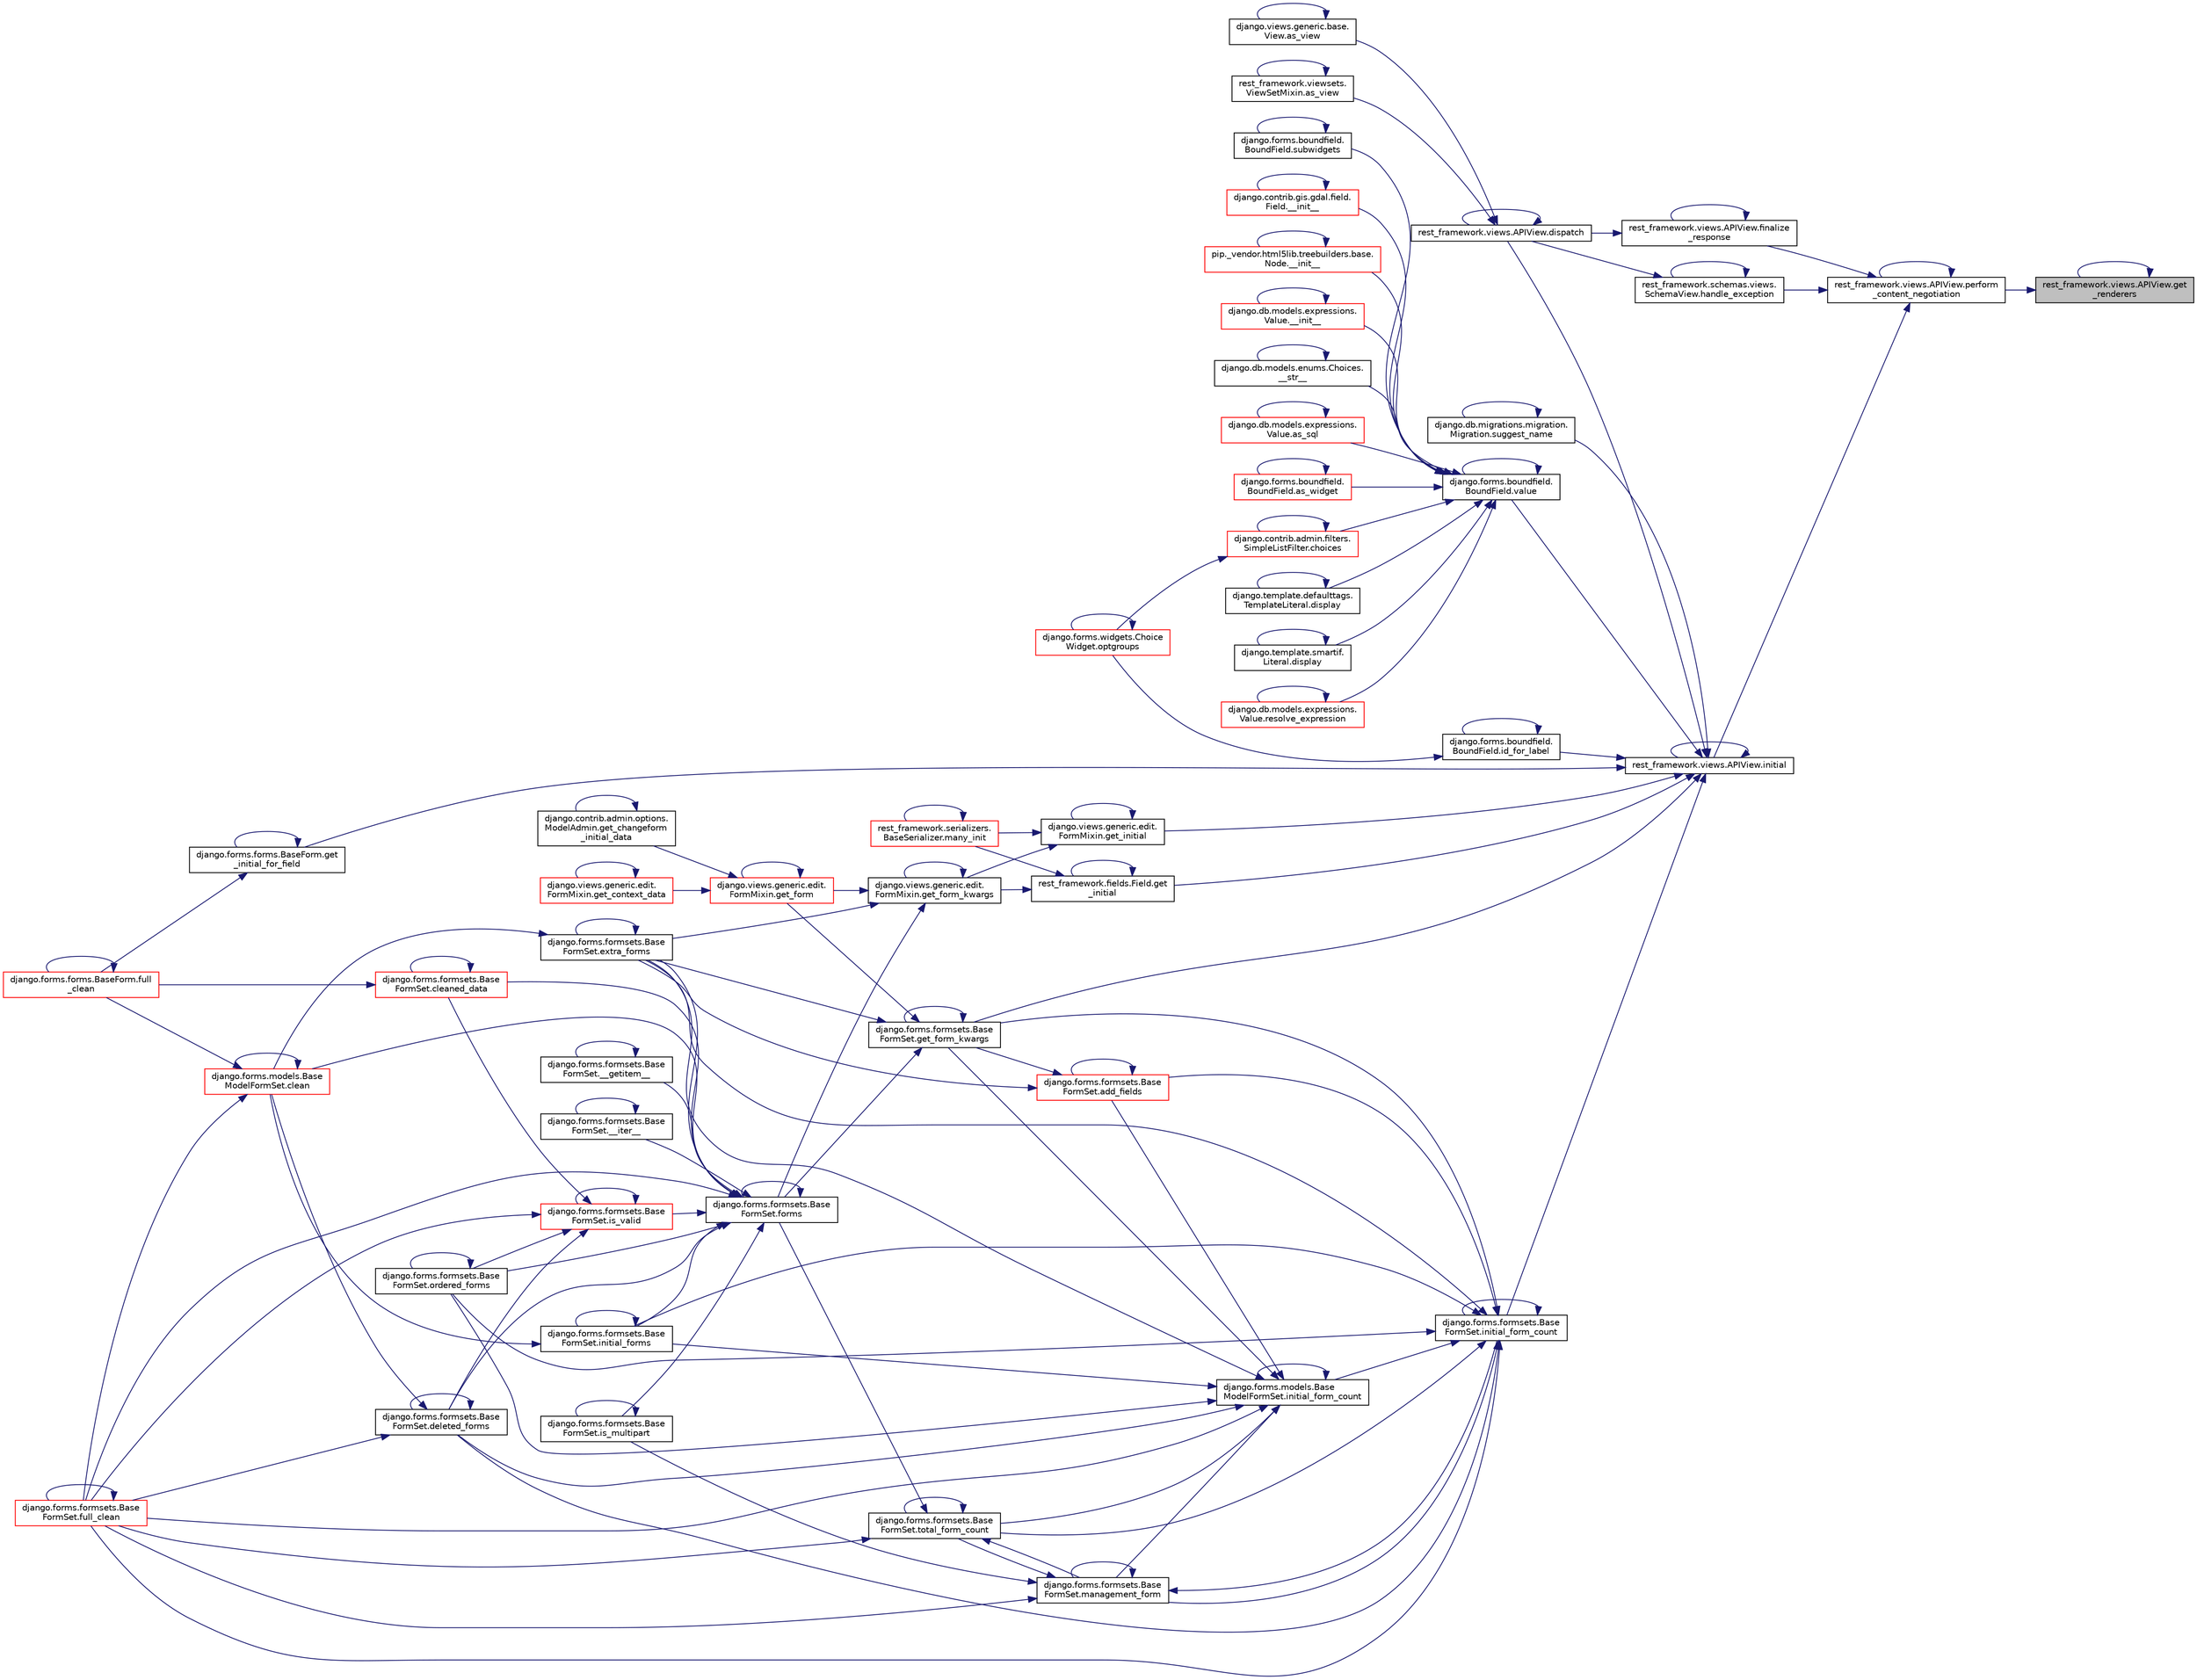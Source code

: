 digraph "rest_framework.views.APIView.get_renderers"
{
 // LATEX_PDF_SIZE
  edge [fontname="Helvetica",fontsize="10",labelfontname="Helvetica",labelfontsize="10"];
  node [fontname="Helvetica",fontsize="10",shape=record];
  rankdir="RL";
  Node1 [label="rest_framework.views.APIView.get\l_renderers",height=0.2,width=0.4,color="black", fillcolor="grey75", style="filled", fontcolor="black",tooltip=" "];
  Node1 -> Node1 [dir="back",color="midnightblue",fontsize="10",style="solid",fontname="Helvetica"];
  Node1 -> Node2 [dir="back",color="midnightblue",fontsize="10",style="solid",fontname="Helvetica"];
  Node2 [label="rest_framework.views.APIView.perform\l_content_negotiation",height=0.2,width=0.4,color="black", fillcolor="white", style="filled",URL="$d3/d7d/classrest__framework_1_1views_1_1_a_p_i_view.html#a46ab423b8eb51c37b8aa51aa556084e4",tooltip=" "];
  Node2 -> Node3 [dir="back",color="midnightblue",fontsize="10",style="solid",fontname="Helvetica"];
  Node3 [label="rest_framework.views.APIView.finalize\l_response",height=0.2,width=0.4,color="black", fillcolor="white", style="filled",URL="$d3/d7d/classrest__framework_1_1views_1_1_a_p_i_view.html#abe3cc1be0b669dcc0088e9b3aa442116",tooltip=" "];
  Node3 -> Node4 [dir="back",color="midnightblue",fontsize="10",style="solid",fontname="Helvetica"];
  Node4 [label="rest_framework.views.APIView.dispatch",height=0.2,width=0.4,color="black", fillcolor="white", style="filled",URL="$d3/d7d/classrest__framework_1_1views_1_1_a_p_i_view.html#ac546f29e049369a62a3bd24a3f596c71",tooltip=" "];
  Node4 -> Node5 [dir="back",color="midnightblue",fontsize="10",style="solid",fontname="Helvetica"];
  Node5 [label="django.views.generic.base.\lView.as_view",height=0.2,width=0.4,color="black", fillcolor="white", style="filled",URL="$d0/ddc/classdjango_1_1views_1_1generic_1_1base_1_1_view.html#ac26fa050293a6501f919db1807ea0118",tooltip=" "];
  Node5 -> Node5 [dir="back",color="midnightblue",fontsize="10",style="solid",fontname="Helvetica"];
  Node4 -> Node6 [dir="back",color="midnightblue",fontsize="10",style="solid",fontname="Helvetica"];
  Node6 [label="rest_framework.viewsets.\lViewSetMixin.as_view",height=0.2,width=0.4,color="black", fillcolor="white", style="filled",URL="$d9/d8d/classrest__framework_1_1viewsets_1_1_view_set_mixin.html#ab57221a68375dfaf9b829641d1c712e4",tooltip=" "];
  Node6 -> Node6 [dir="back",color="midnightblue",fontsize="10",style="solid",fontname="Helvetica"];
  Node4 -> Node4 [dir="back",color="midnightblue",fontsize="10",style="solid",fontname="Helvetica"];
  Node3 -> Node3 [dir="back",color="midnightblue",fontsize="10",style="solid",fontname="Helvetica"];
  Node2 -> Node7 [dir="back",color="midnightblue",fontsize="10",style="solid",fontname="Helvetica"];
  Node7 [label="rest_framework.schemas.views.\lSchemaView.handle_exception",height=0.2,width=0.4,color="black", fillcolor="white", style="filled",URL="$dc/dfe/classrest__framework_1_1schemas_1_1views_1_1_schema_view.html#a3ced7725e5a5b09ac1ce2a72acf0546e",tooltip=" "];
  Node7 -> Node4 [dir="back",color="midnightblue",fontsize="10",style="solid",fontname="Helvetica"];
  Node7 -> Node7 [dir="back",color="midnightblue",fontsize="10",style="solid",fontname="Helvetica"];
  Node2 -> Node8 [dir="back",color="midnightblue",fontsize="10",style="solid",fontname="Helvetica"];
  Node8 [label="rest_framework.views.APIView.initial",height=0.2,width=0.4,color="black", fillcolor="white", style="filled",URL="$d3/d7d/classrest__framework_1_1views_1_1_a_p_i_view.html#a170de3ffed1bcb6ad4859df45549eee8",tooltip=" "];
  Node8 -> Node4 [dir="back",color="midnightblue",fontsize="10",style="solid",fontname="Helvetica"];
  Node8 -> Node9 [dir="back",color="midnightblue",fontsize="10",style="solid",fontname="Helvetica"];
  Node9 [label="django.forms.formsets.Base\lFormSet.get_form_kwargs",height=0.2,width=0.4,color="black", fillcolor="white", style="filled",URL="$d5/d7f/classdjango_1_1forms_1_1formsets_1_1_base_form_set.html#a88de5b295c9504269cae259b3bcefc93",tooltip=" "];
  Node9 -> Node10 [dir="back",color="midnightblue",fontsize="10",style="solid",fontname="Helvetica"];
  Node10 [label="django.forms.formsets.Base\lFormSet.extra_forms",height=0.2,width=0.4,color="black", fillcolor="white", style="filled",URL="$d5/d7f/classdjango_1_1forms_1_1formsets_1_1_base_form_set.html#a9487b6c0ea825975b119b5a0e989d0a3",tooltip=" "];
  Node10 -> Node11 [dir="back",color="midnightblue",fontsize="10",style="solid",fontname="Helvetica"];
  Node11 [label="django.forms.models.Base\lModelFormSet.clean",height=0.2,width=0.4,color="red", fillcolor="white", style="filled",URL="$d5/d31/classdjango_1_1forms_1_1models_1_1_base_model_form_set.html#aeb5f8ac417ef44d2a90e7502ccf90482",tooltip=" "];
  Node11 -> Node11 [dir="back",color="midnightblue",fontsize="10",style="solid",fontname="Helvetica"];
  Node11 -> Node12 [dir="back",color="midnightblue",fontsize="10",style="solid",fontname="Helvetica"];
  Node12 [label="django.forms.forms.BaseForm.full\l_clean",height=0.2,width=0.4,color="red", fillcolor="white", style="filled",URL="$d8/d44/classdjango_1_1forms_1_1forms_1_1_base_form.html#acb359d947a031d78659b4d55addd67fc",tooltip=" "];
  Node12 -> Node12 [dir="back",color="midnightblue",fontsize="10",style="solid",fontname="Helvetica"];
  Node11 -> Node14 [dir="back",color="midnightblue",fontsize="10",style="solid",fontname="Helvetica"];
  Node14 [label="django.forms.formsets.Base\lFormSet.full_clean",height=0.2,width=0.4,color="red", fillcolor="white", style="filled",URL="$d5/d7f/classdjango_1_1forms_1_1formsets_1_1_base_form_set.html#ab85a836f8efaf3f794e9c34d427967f7",tooltip=" "];
  Node14 -> Node14 [dir="back",color="midnightblue",fontsize="10",style="solid",fontname="Helvetica"];
  Node10 -> Node10 [dir="back",color="midnightblue",fontsize="10",style="solid",fontname="Helvetica"];
  Node9 -> Node405 [dir="back",color="midnightblue",fontsize="10",style="solid",fontname="Helvetica"];
  Node405 [label="django.forms.formsets.Base\lFormSet.forms",height=0.2,width=0.4,color="black", fillcolor="white", style="filled",URL="$d5/d7f/classdjango_1_1forms_1_1formsets_1_1_base_form_set.html#a70cad149ce8de04397ad6b31f5f5497c",tooltip=" "];
  Node405 -> Node406 [dir="back",color="midnightblue",fontsize="10",style="solid",fontname="Helvetica"];
  Node406 [label="django.forms.formsets.Base\lFormSet.__getitem__",height=0.2,width=0.4,color="black", fillcolor="white", style="filled",URL="$d5/d7f/classdjango_1_1forms_1_1formsets_1_1_base_form_set.html#a91e2374798dcd45eb1ed3b43a52ee6f9",tooltip=" "];
  Node406 -> Node406 [dir="back",color="midnightblue",fontsize="10",style="solid",fontname="Helvetica"];
  Node405 -> Node407 [dir="back",color="midnightblue",fontsize="10",style="solid",fontname="Helvetica"];
  Node407 [label="django.forms.formsets.Base\lFormSet.__iter__",height=0.2,width=0.4,color="black", fillcolor="white", style="filled",URL="$d5/d7f/classdjango_1_1forms_1_1formsets_1_1_base_form_set.html#ae196defd484498c8d52ae9da48064e30",tooltip=" "];
  Node407 -> Node407 [dir="back",color="midnightblue",fontsize="10",style="solid",fontname="Helvetica"];
  Node405 -> Node11 [dir="back",color="midnightblue",fontsize="10",style="solid",fontname="Helvetica"];
  Node405 -> Node165 [dir="back",color="midnightblue",fontsize="10",style="solid",fontname="Helvetica"];
  Node165 [label="django.forms.formsets.Base\lFormSet.cleaned_data",height=0.2,width=0.4,color="red", fillcolor="white", style="filled",URL="$d5/d7f/classdjango_1_1forms_1_1formsets_1_1_base_form_set.html#aa38b8e30dcee162b6d31447ab61d43fc",tooltip=" "];
  Node165 -> Node165 [dir="back",color="midnightblue",fontsize="10",style="solid",fontname="Helvetica"];
  Node165 -> Node12 [dir="back",color="midnightblue",fontsize="10",style="solid",fontname="Helvetica"];
  Node405 -> Node195 [dir="back",color="midnightblue",fontsize="10",style="solid",fontname="Helvetica"];
  Node195 [label="django.forms.formsets.Base\lFormSet.deleted_forms",height=0.2,width=0.4,color="black", fillcolor="white", style="filled",URL="$d5/d7f/classdjango_1_1forms_1_1formsets_1_1_base_form_set.html#a83a631f99dd905ea879d33b0675bc55a",tooltip=" "];
  Node195 -> Node11 [dir="back",color="midnightblue",fontsize="10",style="solid",fontname="Helvetica"];
  Node195 -> Node195 [dir="back",color="midnightblue",fontsize="10",style="solid",fontname="Helvetica"];
  Node195 -> Node14 [dir="back",color="midnightblue",fontsize="10",style="solid",fontname="Helvetica"];
  Node405 -> Node10 [dir="back",color="midnightblue",fontsize="10",style="solid",fontname="Helvetica"];
  Node405 -> Node405 [dir="back",color="midnightblue",fontsize="10",style="solid",fontname="Helvetica"];
  Node405 -> Node14 [dir="back",color="midnightblue",fontsize="10",style="solid",fontname="Helvetica"];
  Node405 -> Node408 [dir="back",color="midnightblue",fontsize="10",style="solid",fontname="Helvetica"];
  Node408 [label="django.forms.formsets.Base\lFormSet.initial_forms",height=0.2,width=0.4,color="black", fillcolor="white", style="filled",URL="$d5/d7f/classdjango_1_1forms_1_1formsets_1_1_base_form_set.html#a5737e5748c53c62f3c9f3b585e4d5ccb",tooltip=" "];
  Node408 -> Node11 [dir="back",color="midnightblue",fontsize="10",style="solid",fontname="Helvetica"];
  Node408 -> Node408 [dir="back",color="midnightblue",fontsize="10",style="solid",fontname="Helvetica"];
  Node405 -> Node409 [dir="back",color="midnightblue",fontsize="10",style="solid",fontname="Helvetica"];
  Node409 [label="django.forms.formsets.Base\lFormSet.is_multipart",height=0.2,width=0.4,color="black", fillcolor="white", style="filled",URL="$d5/d7f/classdjango_1_1forms_1_1formsets_1_1_base_form_set.html#a7f165e455152051eb7d92f849e23fe23",tooltip=" "];
  Node409 -> Node409 [dir="back",color="midnightblue",fontsize="10",style="solid",fontname="Helvetica"];
  Node405 -> Node205 [dir="back",color="midnightblue",fontsize="10",style="solid",fontname="Helvetica"];
  Node205 [label="django.forms.formsets.Base\lFormSet.is_valid",height=0.2,width=0.4,color="red", fillcolor="white", style="filled",URL="$d5/d7f/classdjango_1_1forms_1_1formsets_1_1_base_form_set.html#ac556f386c1300678a3d58cbe8e9c7bef",tooltip=" "];
  Node205 -> Node165 [dir="back",color="midnightblue",fontsize="10",style="solid",fontname="Helvetica"];
  Node205 -> Node195 [dir="back",color="midnightblue",fontsize="10",style="solid",fontname="Helvetica"];
  Node205 -> Node14 [dir="back",color="midnightblue",fontsize="10",style="solid",fontname="Helvetica"];
  Node205 -> Node205 [dir="back",color="midnightblue",fontsize="10",style="solid",fontname="Helvetica"];
  Node205 -> Node196 [dir="back",color="midnightblue",fontsize="10",style="solid",fontname="Helvetica"];
  Node196 [label="django.forms.formsets.Base\lFormSet.ordered_forms",height=0.2,width=0.4,color="black", fillcolor="white", style="filled",URL="$d5/d7f/classdjango_1_1forms_1_1formsets_1_1_base_form_set.html#a91c44cf8c2c33e9317d96b70ada86fc1",tooltip=" "];
  Node196 -> Node196 [dir="back",color="midnightblue",fontsize="10",style="solid",fontname="Helvetica"];
  Node405 -> Node196 [dir="back",color="midnightblue",fontsize="10",style="solid",fontname="Helvetica"];
  Node9 -> Node410 [dir="back",color="midnightblue",fontsize="10",style="solid",fontname="Helvetica"];
  Node410 [label="django.views.generic.edit.\lFormMixin.get_form",height=0.2,width=0.4,color="red", fillcolor="white", style="filled",URL="$df/d6a/classdjango_1_1views_1_1generic_1_1edit_1_1_form_mixin.html#a3d957f143079aa2efc364b3fb73153e2",tooltip=" "];
  Node410 -> Node373 [dir="back",color="midnightblue",fontsize="10",style="solid",fontname="Helvetica"];
  Node373 [label="django.contrib.admin.options.\lModelAdmin.get_changeform\l_initial_data",height=0.2,width=0.4,color="black", fillcolor="white", style="filled",URL="$d5/d05/classdjango_1_1contrib_1_1admin_1_1options_1_1_model_admin.html#a0a240a707ea381d1b8ec1579f8955fb7",tooltip=" "];
  Node373 -> Node373 [dir="back",color="midnightblue",fontsize="10",style="solid",fontname="Helvetica"];
  Node410 -> Node376 [dir="back",color="midnightblue",fontsize="10",style="solid",fontname="Helvetica"];
  Node376 [label="django.views.generic.edit.\lFormMixin.get_context_data",height=0.2,width=0.4,color="red", fillcolor="white", style="filled",URL="$df/d6a/classdjango_1_1views_1_1generic_1_1edit_1_1_form_mixin.html#a255005d366a84c6e9cb8558c5591a182",tooltip=" "];
  Node376 -> Node376 [dir="back",color="midnightblue",fontsize="10",style="solid",fontname="Helvetica"];
  Node410 -> Node410 [dir="back",color="midnightblue",fontsize="10",style="solid",fontname="Helvetica"];
  Node9 -> Node9 [dir="back",color="midnightblue",fontsize="10",style="solid",fontname="Helvetica"];
  Node8 -> Node680 [dir="back",color="midnightblue",fontsize="10",style="solid",fontname="Helvetica"];
  Node680 [label="django.views.generic.edit.\lFormMixin.get_initial",height=0.2,width=0.4,color="black", fillcolor="white", style="filled",URL="$df/d6a/classdjango_1_1views_1_1generic_1_1edit_1_1_form_mixin.html#ab814b4070196cb0e417553372b9852cf",tooltip=" "];
  Node680 -> Node412 [dir="back",color="midnightblue",fontsize="10",style="solid",fontname="Helvetica"];
  Node412 [label="django.views.generic.edit.\lFormMixin.get_form_kwargs",height=0.2,width=0.4,color="black", fillcolor="white", style="filled",URL="$df/d6a/classdjango_1_1views_1_1generic_1_1edit_1_1_form_mixin.html#a39553a35fb3f5f55c90d9f6355a57b78",tooltip=" "];
  Node412 -> Node10 [dir="back",color="midnightblue",fontsize="10",style="solid",fontname="Helvetica"];
  Node412 -> Node405 [dir="back",color="midnightblue",fontsize="10",style="solid",fontname="Helvetica"];
  Node412 -> Node410 [dir="back",color="midnightblue",fontsize="10",style="solid",fontname="Helvetica"];
  Node412 -> Node412 [dir="back",color="midnightblue",fontsize="10",style="solid",fontname="Helvetica"];
  Node680 -> Node680 [dir="back",color="midnightblue",fontsize="10",style="solid",fontname="Helvetica"];
  Node680 -> Node181 [dir="back",color="midnightblue",fontsize="10",style="solid",fontname="Helvetica"];
  Node181 [label="rest_framework.serializers.\lBaseSerializer.many_init",height=0.2,width=0.4,color="red", fillcolor="white", style="filled",URL="$d9/de7/classrest__framework_1_1serializers_1_1_base_serializer.html#aa66062b6866b3306c40d310e19b25971",tooltip=" "];
  Node181 -> Node181 [dir="back",color="midnightblue",fontsize="10",style="solid",fontname="Helvetica"];
  Node8 -> Node681 [dir="back",color="midnightblue",fontsize="10",style="solid",fontname="Helvetica"];
  Node681 [label="rest_framework.fields.Field.get\l_initial",height=0.2,width=0.4,color="black", fillcolor="white", style="filled",URL="$d9/d53/classrest__framework_1_1fields_1_1_field.html#a256c6b4d3978a71f5e6e4417135d59ed",tooltip=" "];
  Node681 -> Node412 [dir="back",color="midnightblue",fontsize="10",style="solid",fontname="Helvetica"];
  Node681 -> Node681 [dir="back",color="midnightblue",fontsize="10",style="solid",fontname="Helvetica"];
  Node681 -> Node181 [dir="back",color="midnightblue",fontsize="10",style="solid",fontname="Helvetica"];
  Node8 -> Node682 [dir="back",color="midnightblue",fontsize="10",style="solid",fontname="Helvetica"];
  Node682 [label="django.forms.forms.BaseForm.get\l_initial_for_field",height=0.2,width=0.4,color="black", fillcolor="white", style="filled",URL="$d8/d44/classdjango_1_1forms_1_1forms_1_1_base_form.html#a79a0f526b5f23804f3ad24878cbf3e91",tooltip=" "];
  Node682 -> Node12 [dir="back",color="midnightblue",fontsize="10",style="solid",fontname="Helvetica"];
  Node682 -> Node682 [dir="back",color="midnightblue",fontsize="10",style="solid",fontname="Helvetica"];
  Node8 -> Node683 [dir="back",color="midnightblue",fontsize="10",style="solid",fontname="Helvetica"];
  Node683 [label="django.forms.boundfield.\lBoundField.id_for_label",height=0.2,width=0.4,color="black", fillcolor="white", style="filled",URL="$da/d92/classdjango_1_1forms_1_1boundfield_1_1_bound_field.html#a9ba3ce7a1d435adef128c5a5d2aa8e21",tooltip=" "];
  Node683 -> Node683 [dir="back",color="midnightblue",fontsize="10",style="solid",fontname="Helvetica"];
  Node683 -> Node540 [dir="back",color="midnightblue",fontsize="10",style="solid",fontname="Helvetica"];
  Node540 [label="django.forms.widgets.Choice\lWidget.optgroups",height=0.2,width=0.4,color="red", fillcolor="white", style="filled",URL="$d5/d18/classdjango_1_1forms_1_1widgets_1_1_choice_widget.html#a69d858bf11924e506b9973702d2ba075",tooltip=" "];
  Node540 -> Node540 [dir="back",color="midnightblue",fontsize="10",style="solid",fontname="Helvetica"];
  Node8 -> Node8 [dir="back",color="midnightblue",fontsize="10",style="solid",fontname="Helvetica"];
  Node8 -> Node446 [dir="back",color="midnightblue",fontsize="10",style="solid",fontname="Helvetica"];
  Node446 [label="django.forms.formsets.Base\lFormSet.initial_form_count",height=0.2,width=0.4,color="black", fillcolor="white", style="filled",URL="$d5/d7f/classdjango_1_1forms_1_1formsets_1_1_base_form_set.html#a793420ef47cc932007c942f506a6be84",tooltip=" "];
  Node446 -> Node444 [dir="back",color="midnightblue",fontsize="10",style="solid",fontname="Helvetica"];
  Node444 [label="django.forms.formsets.Base\lFormSet.add_fields",height=0.2,width=0.4,color="red", fillcolor="white", style="filled",URL="$d5/d7f/classdjango_1_1forms_1_1formsets_1_1_base_form_set.html#a5139435e68b424b423f9b672f192ced6",tooltip=" "];
  Node444 -> Node444 [dir="back",color="midnightblue",fontsize="10",style="solid",fontname="Helvetica"];
  Node444 -> Node10 [dir="back",color="midnightblue",fontsize="10",style="solid",fontname="Helvetica"];
  Node444 -> Node9 [dir="back",color="midnightblue",fontsize="10",style="solid",fontname="Helvetica"];
  Node446 -> Node195 [dir="back",color="midnightblue",fontsize="10",style="solid",fontname="Helvetica"];
  Node446 -> Node10 [dir="back",color="midnightblue",fontsize="10",style="solid",fontname="Helvetica"];
  Node446 -> Node14 [dir="back",color="midnightblue",fontsize="10",style="solid",fontname="Helvetica"];
  Node446 -> Node9 [dir="back",color="midnightblue",fontsize="10",style="solid",fontname="Helvetica"];
  Node446 -> Node446 [dir="back",color="midnightblue",fontsize="10",style="solid",fontname="Helvetica"];
  Node446 -> Node443 [dir="back",color="midnightblue",fontsize="10",style="solid",fontname="Helvetica"];
  Node443 [label="django.forms.models.Base\lModelFormSet.initial_form_count",height=0.2,width=0.4,color="black", fillcolor="white", style="filled",URL="$d5/d31/classdjango_1_1forms_1_1models_1_1_base_model_form_set.html#a6a15e7dc230a83274059086c7297b540",tooltip=" "];
  Node443 -> Node444 [dir="back",color="midnightblue",fontsize="10",style="solid",fontname="Helvetica"];
  Node443 -> Node195 [dir="back",color="midnightblue",fontsize="10",style="solid",fontname="Helvetica"];
  Node443 -> Node10 [dir="back",color="midnightblue",fontsize="10",style="solid",fontname="Helvetica"];
  Node443 -> Node14 [dir="back",color="midnightblue",fontsize="10",style="solid",fontname="Helvetica"];
  Node443 -> Node9 [dir="back",color="midnightblue",fontsize="10",style="solid",fontname="Helvetica"];
  Node443 -> Node443 [dir="back",color="midnightblue",fontsize="10",style="solid",fontname="Helvetica"];
  Node443 -> Node408 [dir="back",color="midnightblue",fontsize="10",style="solid",fontname="Helvetica"];
  Node443 -> Node445 [dir="back",color="midnightblue",fontsize="10",style="solid",fontname="Helvetica"];
  Node445 [label="django.forms.formsets.Base\lFormSet.management_form",height=0.2,width=0.4,color="black", fillcolor="white", style="filled",URL="$d5/d7f/classdjango_1_1forms_1_1formsets_1_1_base_form_set.html#abea17bdc7dd08b469d9e14688384330e",tooltip=" "];
  Node445 -> Node14 [dir="back",color="midnightblue",fontsize="10",style="solid",fontname="Helvetica"];
  Node445 -> Node446 [dir="back",color="midnightblue",fontsize="10",style="solid",fontname="Helvetica"];
  Node445 -> Node409 [dir="back",color="midnightblue",fontsize="10",style="solid",fontname="Helvetica"];
  Node445 -> Node445 [dir="back",color="midnightblue",fontsize="10",style="solid",fontname="Helvetica"];
  Node445 -> Node447 [dir="back",color="midnightblue",fontsize="10",style="solid",fontname="Helvetica"];
  Node447 [label="django.forms.formsets.Base\lFormSet.total_form_count",height=0.2,width=0.4,color="black", fillcolor="white", style="filled",URL="$d5/d7f/classdjango_1_1forms_1_1formsets_1_1_base_form_set.html#a37ab5fcd99e2f3bbd6c74342e08aeaed",tooltip=" "];
  Node447 -> Node405 [dir="back",color="midnightblue",fontsize="10",style="solid",fontname="Helvetica"];
  Node447 -> Node14 [dir="back",color="midnightblue",fontsize="10",style="solid",fontname="Helvetica"];
  Node447 -> Node445 [dir="back",color="midnightblue",fontsize="10",style="solid",fontname="Helvetica"];
  Node447 -> Node447 [dir="back",color="midnightblue",fontsize="10",style="solid",fontname="Helvetica"];
  Node443 -> Node196 [dir="back",color="midnightblue",fontsize="10",style="solid",fontname="Helvetica"];
  Node443 -> Node447 [dir="back",color="midnightblue",fontsize="10",style="solid",fontname="Helvetica"];
  Node446 -> Node408 [dir="back",color="midnightblue",fontsize="10",style="solid",fontname="Helvetica"];
  Node446 -> Node445 [dir="back",color="midnightblue",fontsize="10",style="solid",fontname="Helvetica"];
  Node446 -> Node196 [dir="back",color="midnightblue",fontsize="10",style="solid",fontname="Helvetica"];
  Node446 -> Node447 [dir="back",color="midnightblue",fontsize="10",style="solid",fontname="Helvetica"];
  Node8 -> Node684 [dir="back",color="midnightblue",fontsize="10",style="solid",fontname="Helvetica"];
  Node684 [label="django.db.migrations.migration.\lMigration.suggest_name",height=0.2,width=0.4,color="black", fillcolor="white", style="filled",URL="$de/da8/classdjango_1_1db_1_1migrations_1_1migration_1_1_migration.html#a3b9d2ea809375c4bf6ef763cb235223f",tooltip=" "];
  Node684 -> Node684 [dir="back",color="midnightblue",fontsize="10",style="solid",fontname="Helvetica"];
  Node8 -> Node558 [dir="back",color="midnightblue",fontsize="10",style="solid",fontname="Helvetica"];
  Node558 [label="django.forms.boundfield.\lBoundField.value",height=0.2,width=0.4,color="black", fillcolor="white", style="filled",URL="$da/d92/classdjango_1_1forms_1_1boundfield_1_1_bound_field.html#a78b5ca590168dcb0f7efcac1922a93c7",tooltip=" "];
  Node558 -> Node140 [dir="back",color="midnightblue",fontsize="10",style="solid",fontname="Helvetica"];
  Node140 [label="django.contrib.gis.gdal.field.\lField.__init__",height=0.2,width=0.4,color="red", fillcolor="white", style="filled",URL="$d8/d65/classdjango_1_1contrib_1_1gis_1_1gdal_1_1field_1_1_field.html#a96f67c1998176e29fac02e002fdff997",tooltip=" "];
  Node140 -> Node140 [dir="back",color="midnightblue",fontsize="10",style="solid",fontname="Helvetica"];
  Node558 -> Node559 [dir="back",color="midnightblue",fontsize="10",style="solid",fontname="Helvetica"];
  Node559 [label="pip._vendor.html5lib.treebuilders.base.\lNode.__init__",height=0.2,width=0.4,color="red", fillcolor="white", style="filled",URL="$d3/dfb/classpip_1_1__vendor_1_1html5lib_1_1treebuilders_1_1base_1_1_node.html#a9f688f4137f5f849e309ff56dfb7c307",tooltip=" "];
  Node559 -> Node559 [dir="back",color="midnightblue",fontsize="10",style="solid",fontname="Helvetica"];
  Node558 -> Node560 [dir="back",color="midnightblue",fontsize="10",style="solid",fontname="Helvetica"];
  Node560 [label="django.db.models.expressions.\lValue.__init__",height=0.2,width=0.4,color="red", fillcolor="white", style="filled",URL="$d7/d08/classdjango_1_1db_1_1models_1_1expressions_1_1_value.html#acaffeacf7a048e264e01a40d233d7a9a",tooltip=" "];
  Node560 -> Node560 [dir="back",color="midnightblue",fontsize="10",style="solid",fontname="Helvetica"];
  Node558 -> Node561 [dir="back",color="midnightblue",fontsize="10",style="solid",fontname="Helvetica"];
  Node561 [label="django.db.models.enums.Choices.\l__str__",height=0.2,width=0.4,color="black", fillcolor="white", style="filled",URL="$d1/de2/classdjango_1_1db_1_1models_1_1enums_1_1_choices.html#a5a9c9694f39ad650eca550c1f9857565",tooltip=" "];
  Node561 -> Node561 [dir="back",color="midnightblue",fontsize="10",style="solid",fontname="Helvetica"];
  Node558 -> Node562 [dir="back",color="midnightblue",fontsize="10",style="solid",fontname="Helvetica"];
  Node562 [label="django.db.models.expressions.\lValue.as_sql",height=0.2,width=0.4,color="red", fillcolor="white", style="filled",URL="$d7/d08/classdjango_1_1db_1_1models_1_1expressions_1_1_value.html#acc90c5ecacec2efbcc51ed19679b7a6b",tooltip=" "];
  Node562 -> Node562 [dir="back",color="midnightblue",fontsize="10",style="solid",fontname="Helvetica"];
  Node558 -> Node563 [dir="back",color="midnightblue",fontsize="10",style="solid",fontname="Helvetica"];
  Node563 [label="django.forms.boundfield.\lBoundField.as_widget",height=0.2,width=0.4,color="red", fillcolor="white", style="filled",URL="$da/d92/classdjango_1_1forms_1_1boundfield_1_1_bound_field.html#a9f7b96c719d13514f9f5890bc4154d0e",tooltip=" "];
  Node563 -> Node563 [dir="back",color="midnightblue",fontsize="10",style="solid",fontname="Helvetica"];
  Node558 -> Node568 [dir="back",color="midnightblue",fontsize="10",style="solid",fontname="Helvetica"];
  Node568 [label="django.contrib.admin.filters.\lSimpleListFilter.choices",height=0.2,width=0.4,color="red", fillcolor="white", style="filled",URL="$d8/d1e/classdjango_1_1contrib_1_1admin_1_1filters_1_1_simple_list_filter.html#a0e43ccd6d895e294c99e48c1ca24ab38",tooltip=" "];
  Node568 -> Node568 [dir="back",color="midnightblue",fontsize="10",style="solid",fontname="Helvetica"];
  Node568 -> Node540 [dir="back",color="midnightblue",fontsize="10",style="solid",fontname="Helvetica"];
  Node558 -> Node569 [dir="back",color="midnightblue",fontsize="10",style="solid",fontname="Helvetica"];
  Node569 [label="django.template.defaulttags.\lTemplateLiteral.display",height=0.2,width=0.4,color="black", fillcolor="white", style="filled",URL="$de/d18/classdjango_1_1template_1_1defaulttags_1_1_template_literal.html#a29fd7333aee68a5963f3b0e70da267d2",tooltip=" "];
  Node569 -> Node569 [dir="back",color="midnightblue",fontsize="10",style="solid",fontname="Helvetica"];
  Node558 -> Node570 [dir="back",color="midnightblue",fontsize="10",style="solid",fontname="Helvetica"];
  Node570 [label="django.template.smartif.\lLiteral.display",height=0.2,width=0.4,color="black", fillcolor="white", style="filled",URL="$d0/d06/classdjango_1_1template_1_1smartif_1_1_literal.html#a6f5e2d00f4115e2bc8519771b2b6567d",tooltip=" "];
  Node570 -> Node570 [dir="back",color="midnightblue",fontsize="10",style="solid",fontname="Helvetica"];
  Node558 -> Node571 [dir="back",color="midnightblue",fontsize="10",style="solid",fontname="Helvetica"];
  Node571 [label="django.db.models.expressions.\lValue.resolve_expression",height=0.2,width=0.4,color="red", fillcolor="white", style="filled",URL="$d7/d08/classdjango_1_1db_1_1models_1_1expressions_1_1_value.html#ac8ce48b3bce4afe27ddcf44b34934e8e",tooltip=" "];
  Node571 -> Node571 [dir="back",color="midnightblue",fontsize="10",style="solid",fontname="Helvetica"];
  Node558 -> Node345 [dir="back",color="midnightblue",fontsize="10",style="solid",fontname="Helvetica"];
  Node345 [label="django.forms.boundfield.\lBoundField.subwidgets",height=0.2,width=0.4,color="black", fillcolor="white", style="filled",URL="$da/d92/classdjango_1_1forms_1_1boundfield_1_1_bound_field.html#a1367d359203b669735a2c747a5579250",tooltip=" "];
  Node345 -> Node345 [dir="back",color="midnightblue",fontsize="10",style="solid",fontname="Helvetica"];
  Node558 -> Node558 [dir="back",color="midnightblue",fontsize="10",style="solid",fontname="Helvetica"];
  Node2 -> Node2 [dir="back",color="midnightblue",fontsize="10",style="solid",fontname="Helvetica"];
}
